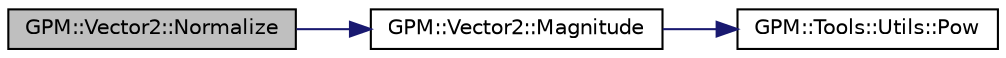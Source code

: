 digraph "GPM::Vector2::Normalize"
{
 // INTERACTIVE_SVG=YES
 // LATEX_PDF_SIZE
  edge [fontname="Helvetica",fontsize="10",labelfontname="Helvetica",labelfontsize="10"];
  node [fontname="Helvetica",fontsize="10",shape=record];
  rankdir="LR";
  Node101 [label="GPM::Vector2::Normalize",height=0.2,width=0.4,color="black", fillcolor="grey75", style="filled", fontcolor="black",tooltip="Normalizes Vector given as parameter (Magnitude will now equal 1)"];
  Node101 -> Node102 [color="midnightblue",fontsize="10",style="solid",fontname="Helvetica"];
  Node102 [label="GPM::Vector2::Magnitude",height=0.2,width=0.4,color="black", fillcolor="white", style="filled",URL="$struct_g_p_m_1_1_vector2.html#a7cd524285bd87b45c38ee215d455f12e",tooltip="Returns length of this Vector2."];
  Node102 -> Node103 [color="midnightblue",fontsize="10",style="solid",fontname="Helvetica"];
  Node103 [label="GPM::Tools::Utils::Pow",height=0.2,width=0.4,color="black", fillcolor="white", style="filled",URL="$class_g_p_m_1_1_tools_1_1_utils.html#ac13711364b6ff217d1919c0100152afb",tooltip="Return the pow of a numeric value with an integer exponent."];
}
